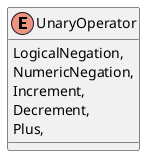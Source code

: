 @startuml
enum UnaryOperator {
    LogicalNegation,
    NumericNegation,
    Increment,
    Decrement,
    Plus,
}
@enduml
